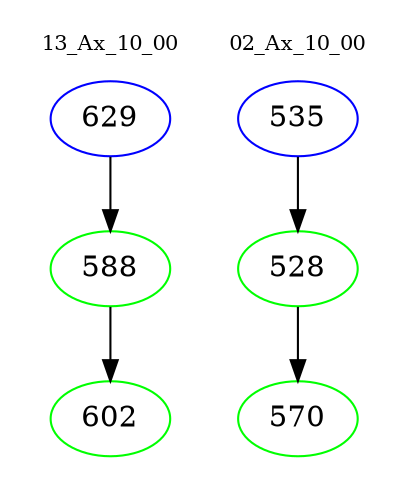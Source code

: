 digraph{
subgraph cluster_0 {
color = white
label = "13_Ax_10_00";
fontsize=10;
T0_629 [label="629", color="blue"]
T0_629 -> T0_588 [color="black"]
T0_588 [label="588", color="green"]
T0_588 -> T0_602 [color="black"]
T0_602 [label="602", color="green"]
}
subgraph cluster_1 {
color = white
label = "02_Ax_10_00";
fontsize=10;
T1_535 [label="535", color="blue"]
T1_535 -> T1_528 [color="black"]
T1_528 [label="528", color="green"]
T1_528 -> T1_570 [color="black"]
T1_570 [label="570", color="green"]
}
}
